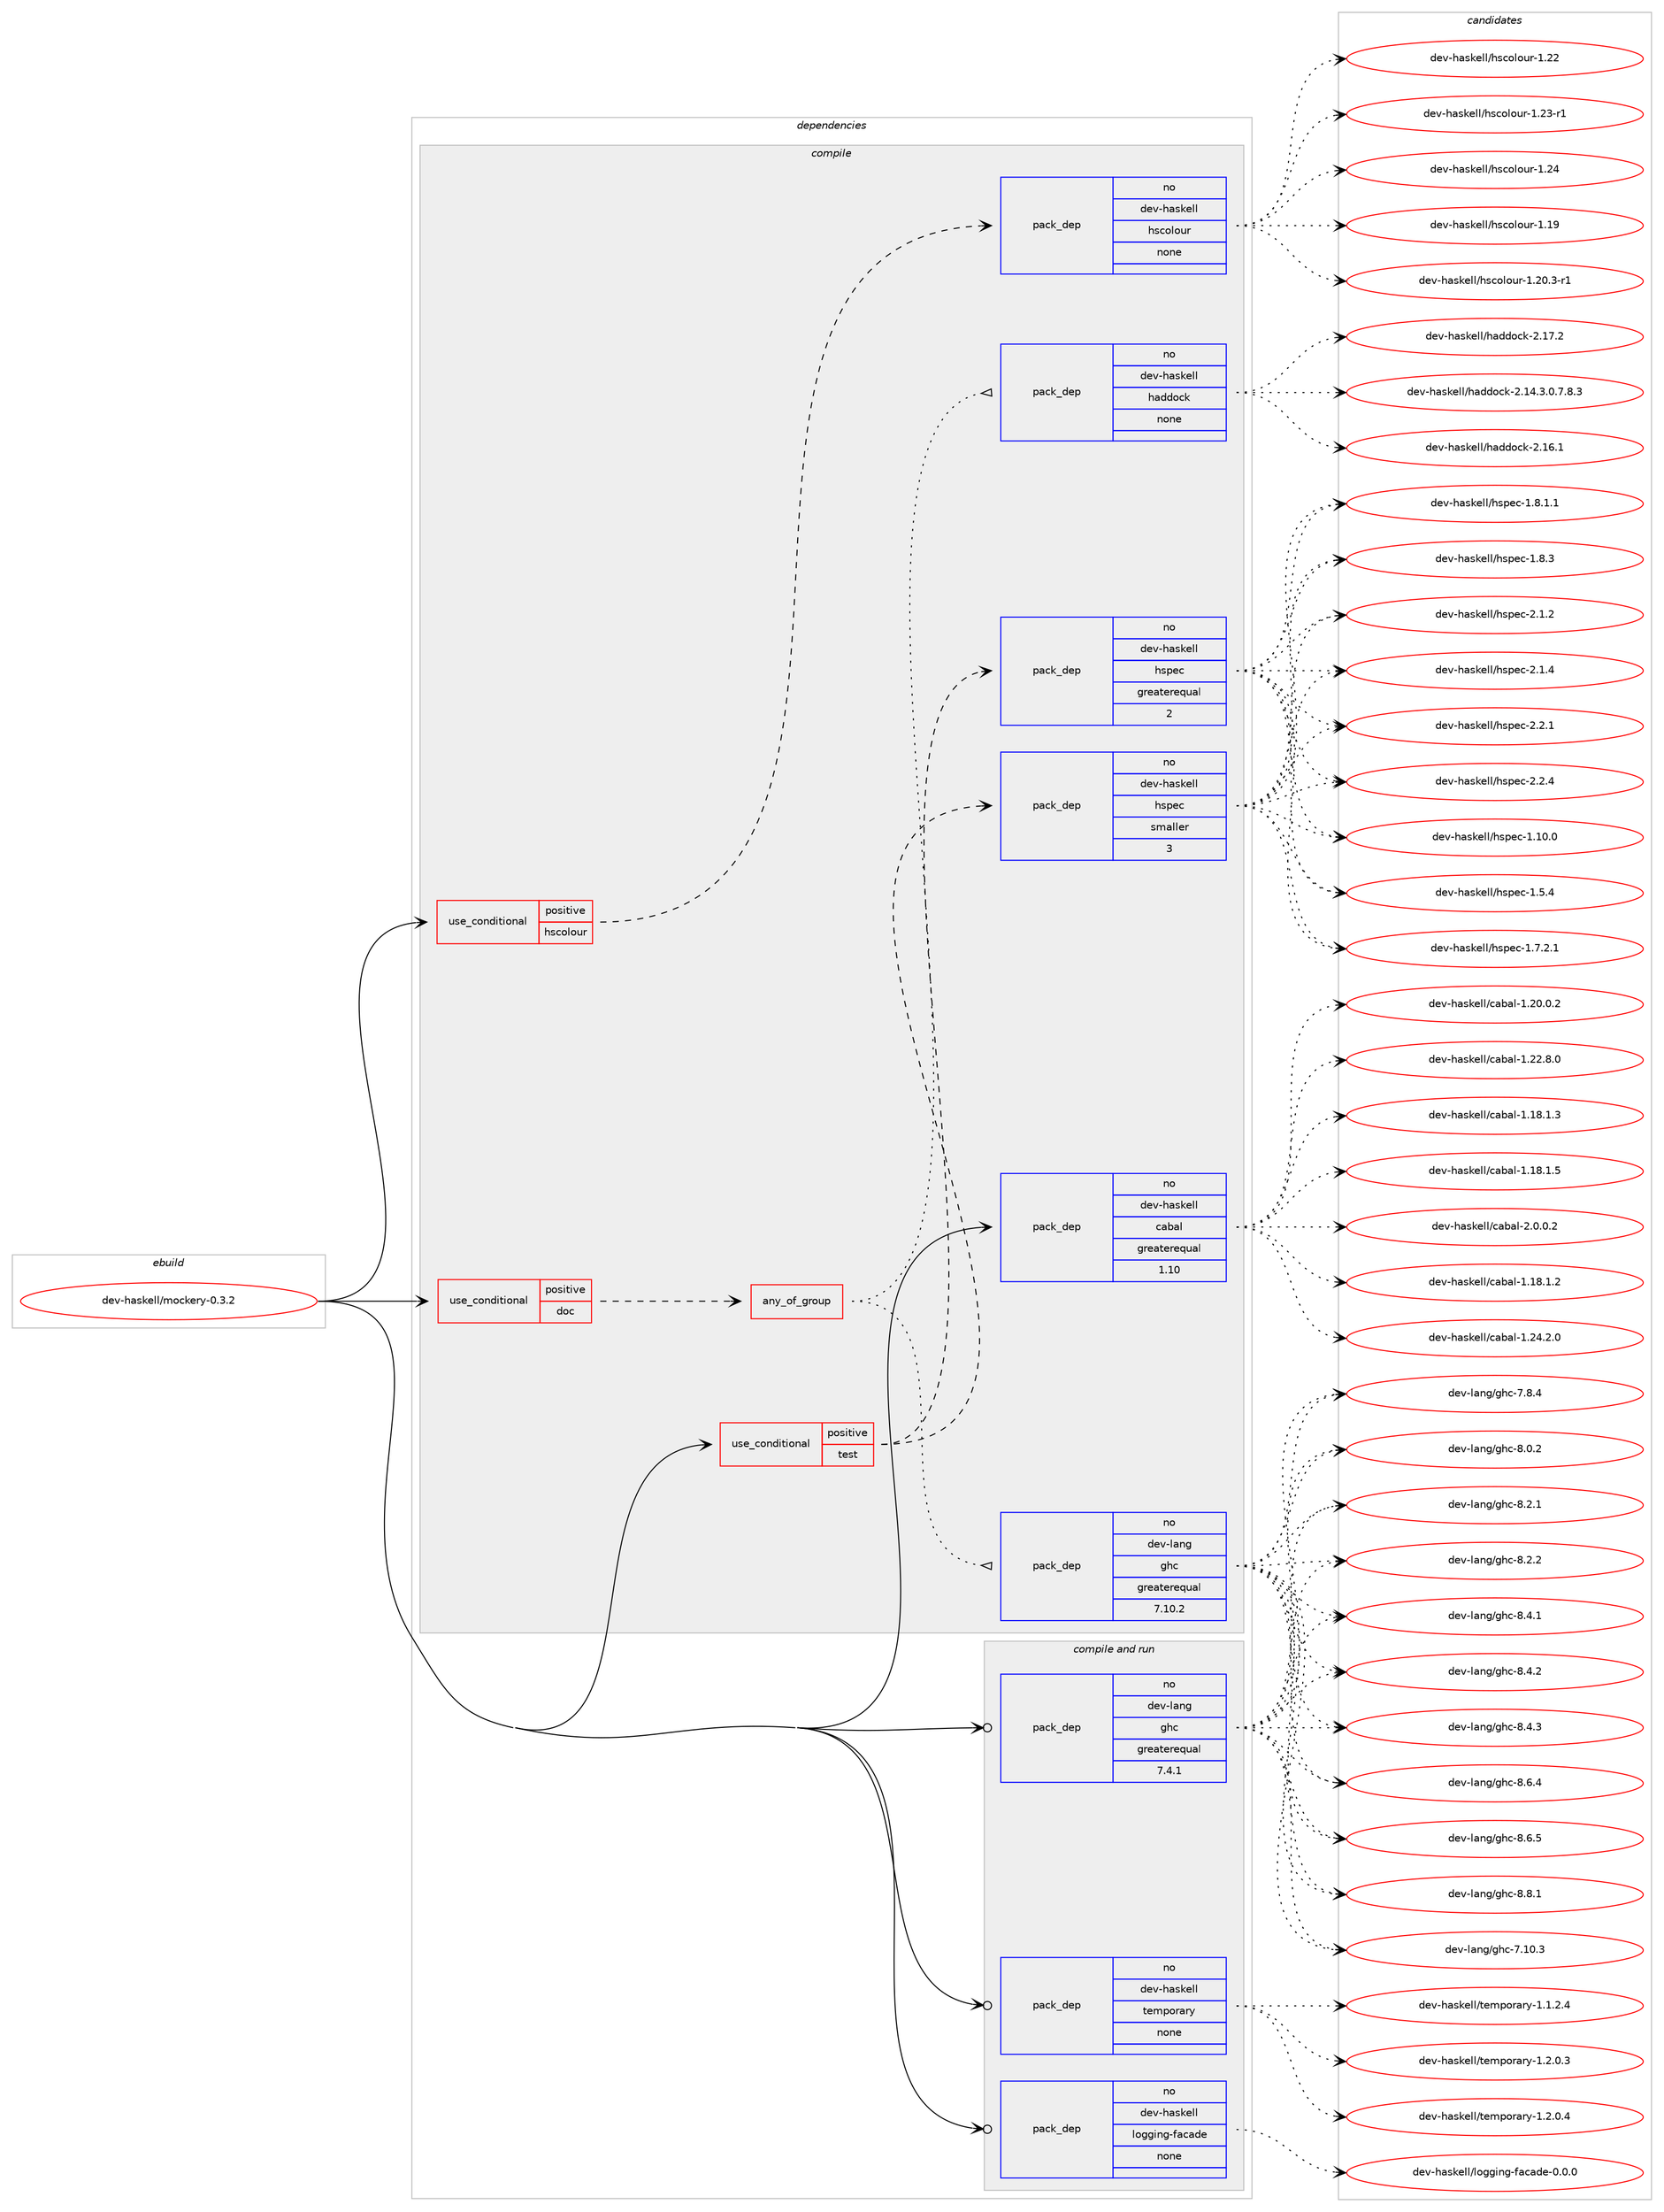 digraph prolog {

# *************
# Graph options
# *************

newrank=true;
concentrate=true;
compound=true;
graph [rankdir=LR,fontname=Helvetica,fontsize=10,ranksep=1.5];#, ranksep=2.5, nodesep=0.2];
edge  [arrowhead=vee];
node  [fontname=Helvetica,fontsize=10];

# **********
# The ebuild
# **********

subgraph cluster_leftcol {
color=gray;
rank=same;
label=<<i>ebuild</i>>;
id [label="dev-haskell/mockery-0.3.2", color=red, width=4, href="../dev-haskell/mockery-0.3.2.svg"];
}

# ****************
# The dependencies
# ****************

subgraph cluster_midcol {
color=gray;
label=<<i>dependencies</i>>;
subgraph cluster_compile {
fillcolor="#eeeeee";
style=filled;
label=<<i>compile</i>>;
subgraph cond126766 {
dependency539127 [label=<<TABLE BORDER="0" CELLBORDER="1" CELLSPACING="0" CELLPADDING="4"><TR><TD ROWSPAN="3" CELLPADDING="10">use_conditional</TD></TR><TR><TD>positive</TD></TR><TR><TD>doc</TD></TR></TABLE>>, shape=none, color=red];
subgraph any10184 {
dependency539128 [label=<<TABLE BORDER="0" CELLBORDER="1" CELLSPACING="0" CELLPADDING="4"><TR><TD CELLPADDING="10">any_of_group</TD></TR></TABLE>>, shape=none, color=red];subgraph pack401820 {
dependency539129 [label=<<TABLE BORDER="0" CELLBORDER="1" CELLSPACING="0" CELLPADDING="4" WIDTH="220"><TR><TD ROWSPAN="6" CELLPADDING="30">pack_dep</TD></TR><TR><TD WIDTH="110">no</TD></TR><TR><TD>dev-haskell</TD></TR><TR><TD>haddock</TD></TR><TR><TD>none</TD></TR><TR><TD></TD></TR></TABLE>>, shape=none, color=blue];
}
dependency539128:e -> dependency539129:w [weight=20,style="dotted",arrowhead="oinv"];
subgraph pack401821 {
dependency539130 [label=<<TABLE BORDER="0" CELLBORDER="1" CELLSPACING="0" CELLPADDING="4" WIDTH="220"><TR><TD ROWSPAN="6" CELLPADDING="30">pack_dep</TD></TR><TR><TD WIDTH="110">no</TD></TR><TR><TD>dev-lang</TD></TR><TR><TD>ghc</TD></TR><TR><TD>greaterequal</TD></TR><TR><TD>7.10.2</TD></TR></TABLE>>, shape=none, color=blue];
}
dependency539128:e -> dependency539130:w [weight=20,style="dotted",arrowhead="oinv"];
}
dependency539127:e -> dependency539128:w [weight=20,style="dashed",arrowhead="vee"];
}
id:e -> dependency539127:w [weight=20,style="solid",arrowhead="vee"];
subgraph cond126767 {
dependency539131 [label=<<TABLE BORDER="0" CELLBORDER="1" CELLSPACING="0" CELLPADDING="4"><TR><TD ROWSPAN="3" CELLPADDING="10">use_conditional</TD></TR><TR><TD>positive</TD></TR><TR><TD>hscolour</TD></TR></TABLE>>, shape=none, color=red];
subgraph pack401822 {
dependency539132 [label=<<TABLE BORDER="0" CELLBORDER="1" CELLSPACING="0" CELLPADDING="4" WIDTH="220"><TR><TD ROWSPAN="6" CELLPADDING="30">pack_dep</TD></TR><TR><TD WIDTH="110">no</TD></TR><TR><TD>dev-haskell</TD></TR><TR><TD>hscolour</TD></TR><TR><TD>none</TD></TR><TR><TD></TD></TR></TABLE>>, shape=none, color=blue];
}
dependency539131:e -> dependency539132:w [weight=20,style="dashed",arrowhead="vee"];
}
id:e -> dependency539131:w [weight=20,style="solid",arrowhead="vee"];
subgraph cond126768 {
dependency539133 [label=<<TABLE BORDER="0" CELLBORDER="1" CELLSPACING="0" CELLPADDING="4"><TR><TD ROWSPAN="3" CELLPADDING="10">use_conditional</TD></TR><TR><TD>positive</TD></TR><TR><TD>test</TD></TR></TABLE>>, shape=none, color=red];
subgraph pack401823 {
dependency539134 [label=<<TABLE BORDER="0" CELLBORDER="1" CELLSPACING="0" CELLPADDING="4" WIDTH="220"><TR><TD ROWSPAN="6" CELLPADDING="30">pack_dep</TD></TR><TR><TD WIDTH="110">no</TD></TR><TR><TD>dev-haskell</TD></TR><TR><TD>hspec</TD></TR><TR><TD>greaterequal</TD></TR><TR><TD>2</TD></TR></TABLE>>, shape=none, color=blue];
}
dependency539133:e -> dependency539134:w [weight=20,style="dashed",arrowhead="vee"];
subgraph pack401824 {
dependency539135 [label=<<TABLE BORDER="0" CELLBORDER="1" CELLSPACING="0" CELLPADDING="4" WIDTH="220"><TR><TD ROWSPAN="6" CELLPADDING="30">pack_dep</TD></TR><TR><TD WIDTH="110">no</TD></TR><TR><TD>dev-haskell</TD></TR><TR><TD>hspec</TD></TR><TR><TD>smaller</TD></TR><TR><TD>3</TD></TR></TABLE>>, shape=none, color=blue];
}
dependency539133:e -> dependency539135:w [weight=20,style="dashed",arrowhead="vee"];
}
id:e -> dependency539133:w [weight=20,style="solid",arrowhead="vee"];
subgraph pack401825 {
dependency539136 [label=<<TABLE BORDER="0" CELLBORDER="1" CELLSPACING="0" CELLPADDING="4" WIDTH="220"><TR><TD ROWSPAN="6" CELLPADDING="30">pack_dep</TD></TR><TR><TD WIDTH="110">no</TD></TR><TR><TD>dev-haskell</TD></TR><TR><TD>cabal</TD></TR><TR><TD>greaterequal</TD></TR><TR><TD>1.10</TD></TR></TABLE>>, shape=none, color=blue];
}
id:e -> dependency539136:w [weight=20,style="solid",arrowhead="vee"];
}
subgraph cluster_compileandrun {
fillcolor="#eeeeee";
style=filled;
label=<<i>compile and run</i>>;
subgraph pack401826 {
dependency539137 [label=<<TABLE BORDER="0" CELLBORDER="1" CELLSPACING="0" CELLPADDING="4" WIDTH="220"><TR><TD ROWSPAN="6" CELLPADDING="30">pack_dep</TD></TR><TR><TD WIDTH="110">no</TD></TR><TR><TD>dev-haskell</TD></TR><TR><TD>logging-facade</TD></TR><TR><TD>none</TD></TR><TR><TD></TD></TR></TABLE>>, shape=none, color=blue];
}
id:e -> dependency539137:w [weight=20,style="solid",arrowhead="odotvee"];
subgraph pack401827 {
dependency539138 [label=<<TABLE BORDER="0" CELLBORDER="1" CELLSPACING="0" CELLPADDING="4" WIDTH="220"><TR><TD ROWSPAN="6" CELLPADDING="30">pack_dep</TD></TR><TR><TD WIDTH="110">no</TD></TR><TR><TD>dev-haskell</TD></TR><TR><TD>temporary</TD></TR><TR><TD>none</TD></TR><TR><TD></TD></TR></TABLE>>, shape=none, color=blue];
}
id:e -> dependency539138:w [weight=20,style="solid",arrowhead="odotvee"];
subgraph pack401828 {
dependency539139 [label=<<TABLE BORDER="0" CELLBORDER="1" CELLSPACING="0" CELLPADDING="4" WIDTH="220"><TR><TD ROWSPAN="6" CELLPADDING="30">pack_dep</TD></TR><TR><TD WIDTH="110">no</TD></TR><TR><TD>dev-lang</TD></TR><TR><TD>ghc</TD></TR><TR><TD>greaterequal</TD></TR><TR><TD>7.4.1</TD></TR></TABLE>>, shape=none, color=blue];
}
id:e -> dependency539139:w [weight=20,style="solid",arrowhead="odotvee"];
}
subgraph cluster_run {
fillcolor="#eeeeee";
style=filled;
label=<<i>run</i>>;
}
}

# **************
# The candidates
# **************

subgraph cluster_choices {
rank=same;
color=gray;
label=<<i>candidates</i>>;

subgraph choice401820 {
color=black;
nodesep=1;
choice1001011184510497115107101108108471049710010011199107455046495246514648465546564651 [label="dev-haskell/haddock-2.14.3.0.7.8.3", color=red, width=4,href="../dev-haskell/haddock-2.14.3.0.7.8.3.svg"];
choice100101118451049711510710110810847104971001001119910745504649544649 [label="dev-haskell/haddock-2.16.1", color=red, width=4,href="../dev-haskell/haddock-2.16.1.svg"];
choice100101118451049711510710110810847104971001001119910745504649554650 [label="dev-haskell/haddock-2.17.2", color=red, width=4,href="../dev-haskell/haddock-2.17.2.svg"];
dependency539129:e -> choice1001011184510497115107101108108471049710010011199107455046495246514648465546564651:w [style=dotted,weight="100"];
dependency539129:e -> choice100101118451049711510710110810847104971001001119910745504649544649:w [style=dotted,weight="100"];
dependency539129:e -> choice100101118451049711510710110810847104971001001119910745504649554650:w [style=dotted,weight="100"];
}
subgraph choice401821 {
color=black;
nodesep=1;
choice1001011184510897110103471031049945554649484651 [label="dev-lang/ghc-7.10.3", color=red, width=4,href="../dev-lang/ghc-7.10.3.svg"];
choice10010111845108971101034710310499455546564652 [label="dev-lang/ghc-7.8.4", color=red, width=4,href="../dev-lang/ghc-7.8.4.svg"];
choice10010111845108971101034710310499455646484650 [label="dev-lang/ghc-8.0.2", color=red, width=4,href="../dev-lang/ghc-8.0.2.svg"];
choice10010111845108971101034710310499455646504649 [label="dev-lang/ghc-8.2.1", color=red, width=4,href="../dev-lang/ghc-8.2.1.svg"];
choice10010111845108971101034710310499455646504650 [label="dev-lang/ghc-8.2.2", color=red, width=4,href="../dev-lang/ghc-8.2.2.svg"];
choice10010111845108971101034710310499455646524649 [label="dev-lang/ghc-8.4.1", color=red, width=4,href="../dev-lang/ghc-8.4.1.svg"];
choice10010111845108971101034710310499455646524650 [label="dev-lang/ghc-8.4.2", color=red, width=4,href="../dev-lang/ghc-8.4.2.svg"];
choice10010111845108971101034710310499455646524651 [label="dev-lang/ghc-8.4.3", color=red, width=4,href="../dev-lang/ghc-8.4.3.svg"];
choice10010111845108971101034710310499455646544652 [label="dev-lang/ghc-8.6.4", color=red, width=4,href="../dev-lang/ghc-8.6.4.svg"];
choice10010111845108971101034710310499455646544653 [label="dev-lang/ghc-8.6.5", color=red, width=4,href="../dev-lang/ghc-8.6.5.svg"];
choice10010111845108971101034710310499455646564649 [label="dev-lang/ghc-8.8.1", color=red, width=4,href="../dev-lang/ghc-8.8.1.svg"];
dependency539130:e -> choice1001011184510897110103471031049945554649484651:w [style=dotted,weight="100"];
dependency539130:e -> choice10010111845108971101034710310499455546564652:w [style=dotted,weight="100"];
dependency539130:e -> choice10010111845108971101034710310499455646484650:w [style=dotted,weight="100"];
dependency539130:e -> choice10010111845108971101034710310499455646504649:w [style=dotted,weight="100"];
dependency539130:e -> choice10010111845108971101034710310499455646504650:w [style=dotted,weight="100"];
dependency539130:e -> choice10010111845108971101034710310499455646524649:w [style=dotted,weight="100"];
dependency539130:e -> choice10010111845108971101034710310499455646524650:w [style=dotted,weight="100"];
dependency539130:e -> choice10010111845108971101034710310499455646524651:w [style=dotted,weight="100"];
dependency539130:e -> choice10010111845108971101034710310499455646544652:w [style=dotted,weight="100"];
dependency539130:e -> choice10010111845108971101034710310499455646544653:w [style=dotted,weight="100"];
dependency539130:e -> choice10010111845108971101034710310499455646564649:w [style=dotted,weight="100"];
}
subgraph choice401822 {
color=black;
nodesep=1;
choice100101118451049711510710110810847104115991111081111171144549464957 [label="dev-haskell/hscolour-1.19", color=red, width=4,href="../dev-haskell/hscolour-1.19.svg"];
choice10010111845104971151071011081084710411599111108111117114454946504846514511449 [label="dev-haskell/hscolour-1.20.3-r1", color=red, width=4,href="../dev-haskell/hscolour-1.20.3-r1.svg"];
choice100101118451049711510710110810847104115991111081111171144549465050 [label="dev-haskell/hscolour-1.22", color=red, width=4,href="../dev-haskell/hscolour-1.22.svg"];
choice1001011184510497115107101108108471041159911110811111711445494650514511449 [label="dev-haskell/hscolour-1.23-r1", color=red, width=4,href="../dev-haskell/hscolour-1.23-r1.svg"];
choice100101118451049711510710110810847104115991111081111171144549465052 [label="dev-haskell/hscolour-1.24", color=red, width=4,href="../dev-haskell/hscolour-1.24.svg"];
dependency539132:e -> choice100101118451049711510710110810847104115991111081111171144549464957:w [style=dotted,weight="100"];
dependency539132:e -> choice10010111845104971151071011081084710411599111108111117114454946504846514511449:w [style=dotted,weight="100"];
dependency539132:e -> choice100101118451049711510710110810847104115991111081111171144549465050:w [style=dotted,weight="100"];
dependency539132:e -> choice1001011184510497115107101108108471041159911110811111711445494650514511449:w [style=dotted,weight="100"];
dependency539132:e -> choice100101118451049711510710110810847104115991111081111171144549465052:w [style=dotted,weight="100"];
}
subgraph choice401823 {
color=black;
nodesep=1;
choice1001011184510497115107101108108471041151121019945494649484648 [label="dev-haskell/hspec-1.10.0", color=red, width=4,href="../dev-haskell/hspec-1.10.0.svg"];
choice10010111845104971151071011081084710411511210199454946534652 [label="dev-haskell/hspec-1.5.4", color=red, width=4,href="../dev-haskell/hspec-1.5.4.svg"];
choice100101118451049711510710110810847104115112101994549465546504649 [label="dev-haskell/hspec-1.7.2.1", color=red, width=4,href="../dev-haskell/hspec-1.7.2.1.svg"];
choice100101118451049711510710110810847104115112101994549465646494649 [label="dev-haskell/hspec-1.8.1.1", color=red, width=4,href="../dev-haskell/hspec-1.8.1.1.svg"];
choice10010111845104971151071011081084710411511210199454946564651 [label="dev-haskell/hspec-1.8.3", color=red, width=4,href="../dev-haskell/hspec-1.8.3.svg"];
choice10010111845104971151071011081084710411511210199455046494650 [label="dev-haskell/hspec-2.1.2", color=red, width=4,href="../dev-haskell/hspec-2.1.2.svg"];
choice10010111845104971151071011081084710411511210199455046494652 [label="dev-haskell/hspec-2.1.4", color=red, width=4,href="../dev-haskell/hspec-2.1.4.svg"];
choice10010111845104971151071011081084710411511210199455046504649 [label="dev-haskell/hspec-2.2.1", color=red, width=4,href="../dev-haskell/hspec-2.2.1.svg"];
choice10010111845104971151071011081084710411511210199455046504652 [label="dev-haskell/hspec-2.2.4", color=red, width=4,href="../dev-haskell/hspec-2.2.4.svg"];
dependency539134:e -> choice1001011184510497115107101108108471041151121019945494649484648:w [style=dotted,weight="100"];
dependency539134:e -> choice10010111845104971151071011081084710411511210199454946534652:w [style=dotted,weight="100"];
dependency539134:e -> choice100101118451049711510710110810847104115112101994549465546504649:w [style=dotted,weight="100"];
dependency539134:e -> choice100101118451049711510710110810847104115112101994549465646494649:w [style=dotted,weight="100"];
dependency539134:e -> choice10010111845104971151071011081084710411511210199454946564651:w [style=dotted,weight="100"];
dependency539134:e -> choice10010111845104971151071011081084710411511210199455046494650:w [style=dotted,weight="100"];
dependency539134:e -> choice10010111845104971151071011081084710411511210199455046494652:w [style=dotted,weight="100"];
dependency539134:e -> choice10010111845104971151071011081084710411511210199455046504649:w [style=dotted,weight="100"];
dependency539134:e -> choice10010111845104971151071011081084710411511210199455046504652:w [style=dotted,weight="100"];
}
subgraph choice401824 {
color=black;
nodesep=1;
choice1001011184510497115107101108108471041151121019945494649484648 [label="dev-haskell/hspec-1.10.0", color=red, width=4,href="../dev-haskell/hspec-1.10.0.svg"];
choice10010111845104971151071011081084710411511210199454946534652 [label="dev-haskell/hspec-1.5.4", color=red, width=4,href="../dev-haskell/hspec-1.5.4.svg"];
choice100101118451049711510710110810847104115112101994549465546504649 [label="dev-haskell/hspec-1.7.2.1", color=red, width=4,href="../dev-haskell/hspec-1.7.2.1.svg"];
choice100101118451049711510710110810847104115112101994549465646494649 [label="dev-haskell/hspec-1.8.1.1", color=red, width=4,href="../dev-haskell/hspec-1.8.1.1.svg"];
choice10010111845104971151071011081084710411511210199454946564651 [label="dev-haskell/hspec-1.8.3", color=red, width=4,href="../dev-haskell/hspec-1.8.3.svg"];
choice10010111845104971151071011081084710411511210199455046494650 [label="dev-haskell/hspec-2.1.2", color=red, width=4,href="../dev-haskell/hspec-2.1.2.svg"];
choice10010111845104971151071011081084710411511210199455046494652 [label="dev-haskell/hspec-2.1.4", color=red, width=4,href="../dev-haskell/hspec-2.1.4.svg"];
choice10010111845104971151071011081084710411511210199455046504649 [label="dev-haskell/hspec-2.2.1", color=red, width=4,href="../dev-haskell/hspec-2.2.1.svg"];
choice10010111845104971151071011081084710411511210199455046504652 [label="dev-haskell/hspec-2.2.4", color=red, width=4,href="../dev-haskell/hspec-2.2.4.svg"];
dependency539135:e -> choice1001011184510497115107101108108471041151121019945494649484648:w [style=dotted,weight="100"];
dependency539135:e -> choice10010111845104971151071011081084710411511210199454946534652:w [style=dotted,weight="100"];
dependency539135:e -> choice100101118451049711510710110810847104115112101994549465546504649:w [style=dotted,weight="100"];
dependency539135:e -> choice100101118451049711510710110810847104115112101994549465646494649:w [style=dotted,weight="100"];
dependency539135:e -> choice10010111845104971151071011081084710411511210199454946564651:w [style=dotted,weight="100"];
dependency539135:e -> choice10010111845104971151071011081084710411511210199455046494650:w [style=dotted,weight="100"];
dependency539135:e -> choice10010111845104971151071011081084710411511210199455046494652:w [style=dotted,weight="100"];
dependency539135:e -> choice10010111845104971151071011081084710411511210199455046504649:w [style=dotted,weight="100"];
dependency539135:e -> choice10010111845104971151071011081084710411511210199455046504652:w [style=dotted,weight="100"];
}
subgraph choice401825 {
color=black;
nodesep=1;
choice10010111845104971151071011081084799979897108454946495646494650 [label="dev-haskell/cabal-1.18.1.2", color=red, width=4,href="../dev-haskell/cabal-1.18.1.2.svg"];
choice10010111845104971151071011081084799979897108454946495646494651 [label="dev-haskell/cabal-1.18.1.3", color=red, width=4,href="../dev-haskell/cabal-1.18.1.3.svg"];
choice10010111845104971151071011081084799979897108454946495646494653 [label="dev-haskell/cabal-1.18.1.5", color=red, width=4,href="../dev-haskell/cabal-1.18.1.5.svg"];
choice10010111845104971151071011081084799979897108454946504846484650 [label="dev-haskell/cabal-1.20.0.2", color=red, width=4,href="../dev-haskell/cabal-1.20.0.2.svg"];
choice10010111845104971151071011081084799979897108454946505046564648 [label="dev-haskell/cabal-1.22.8.0", color=red, width=4,href="../dev-haskell/cabal-1.22.8.0.svg"];
choice10010111845104971151071011081084799979897108454946505246504648 [label="dev-haskell/cabal-1.24.2.0", color=red, width=4,href="../dev-haskell/cabal-1.24.2.0.svg"];
choice100101118451049711510710110810847999798971084550464846484650 [label="dev-haskell/cabal-2.0.0.2", color=red, width=4,href="../dev-haskell/cabal-2.0.0.2.svg"];
dependency539136:e -> choice10010111845104971151071011081084799979897108454946495646494650:w [style=dotted,weight="100"];
dependency539136:e -> choice10010111845104971151071011081084799979897108454946495646494651:w [style=dotted,weight="100"];
dependency539136:e -> choice10010111845104971151071011081084799979897108454946495646494653:w [style=dotted,weight="100"];
dependency539136:e -> choice10010111845104971151071011081084799979897108454946504846484650:w [style=dotted,weight="100"];
dependency539136:e -> choice10010111845104971151071011081084799979897108454946505046564648:w [style=dotted,weight="100"];
dependency539136:e -> choice10010111845104971151071011081084799979897108454946505246504648:w [style=dotted,weight="100"];
dependency539136:e -> choice100101118451049711510710110810847999798971084550464846484650:w [style=dotted,weight="100"];
}
subgraph choice401826 {
color=black;
nodesep=1;
choice10010111845104971151071011081084710811110310310511010345102979997100101454846484648 [label="dev-haskell/logging-facade-0.0.0", color=red, width=4,href="../dev-haskell/logging-facade-0.0.0.svg"];
dependency539137:e -> choice10010111845104971151071011081084710811110310310511010345102979997100101454846484648:w [style=dotted,weight="100"];
}
subgraph choice401827 {
color=black;
nodesep=1;
choice100101118451049711510710110810847116101109112111114971141214549464946504652 [label="dev-haskell/temporary-1.1.2.4", color=red, width=4,href="../dev-haskell/temporary-1.1.2.4.svg"];
choice100101118451049711510710110810847116101109112111114971141214549465046484651 [label="dev-haskell/temporary-1.2.0.3", color=red, width=4,href="../dev-haskell/temporary-1.2.0.3.svg"];
choice100101118451049711510710110810847116101109112111114971141214549465046484652 [label="dev-haskell/temporary-1.2.0.4", color=red, width=4,href="../dev-haskell/temporary-1.2.0.4.svg"];
dependency539138:e -> choice100101118451049711510710110810847116101109112111114971141214549464946504652:w [style=dotted,weight="100"];
dependency539138:e -> choice100101118451049711510710110810847116101109112111114971141214549465046484651:w [style=dotted,weight="100"];
dependency539138:e -> choice100101118451049711510710110810847116101109112111114971141214549465046484652:w [style=dotted,weight="100"];
}
subgraph choice401828 {
color=black;
nodesep=1;
choice1001011184510897110103471031049945554649484651 [label="dev-lang/ghc-7.10.3", color=red, width=4,href="../dev-lang/ghc-7.10.3.svg"];
choice10010111845108971101034710310499455546564652 [label="dev-lang/ghc-7.8.4", color=red, width=4,href="../dev-lang/ghc-7.8.4.svg"];
choice10010111845108971101034710310499455646484650 [label="dev-lang/ghc-8.0.2", color=red, width=4,href="../dev-lang/ghc-8.0.2.svg"];
choice10010111845108971101034710310499455646504649 [label="dev-lang/ghc-8.2.1", color=red, width=4,href="../dev-lang/ghc-8.2.1.svg"];
choice10010111845108971101034710310499455646504650 [label="dev-lang/ghc-8.2.2", color=red, width=4,href="../dev-lang/ghc-8.2.2.svg"];
choice10010111845108971101034710310499455646524649 [label="dev-lang/ghc-8.4.1", color=red, width=4,href="../dev-lang/ghc-8.4.1.svg"];
choice10010111845108971101034710310499455646524650 [label="dev-lang/ghc-8.4.2", color=red, width=4,href="../dev-lang/ghc-8.4.2.svg"];
choice10010111845108971101034710310499455646524651 [label="dev-lang/ghc-8.4.3", color=red, width=4,href="../dev-lang/ghc-8.4.3.svg"];
choice10010111845108971101034710310499455646544652 [label="dev-lang/ghc-8.6.4", color=red, width=4,href="../dev-lang/ghc-8.6.4.svg"];
choice10010111845108971101034710310499455646544653 [label="dev-lang/ghc-8.6.5", color=red, width=4,href="../dev-lang/ghc-8.6.5.svg"];
choice10010111845108971101034710310499455646564649 [label="dev-lang/ghc-8.8.1", color=red, width=4,href="../dev-lang/ghc-8.8.1.svg"];
dependency539139:e -> choice1001011184510897110103471031049945554649484651:w [style=dotted,weight="100"];
dependency539139:e -> choice10010111845108971101034710310499455546564652:w [style=dotted,weight="100"];
dependency539139:e -> choice10010111845108971101034710310499455646484650:w [style=dotted,weight="100"];
dependency539139:e -> choice10010111845108971101034710310499455646504649:w [style=dotted,weight="100"];
dependency539139:e -> choice10010111845108971101034710310499455646504650:w [style=dotted,weight="100"];
dependency539139:e -> choice10010111845108971101034710310499455646524649:w [style=dotted,weight="100"];
dependency539139:e -> choice10010111845108971101034710310499455646524650:w [style=dotted,weight="100"];
dependency539139:e -> choice10010111845108971101034710310499455646524651:w [style=dotted,weight="100"];
dependency539139:e -> choice10010111845108971101034710310499455646544652:w [style=dotted,weight="100"];
dependency539139:e -> choice10010111845108971101034710310499455646544653:w [style=dotted,weight="100"];
dependency539139:e -> choice10010111845108971101034710310499455646564649:w [style=dotted,weight="100"];
}
}

}
